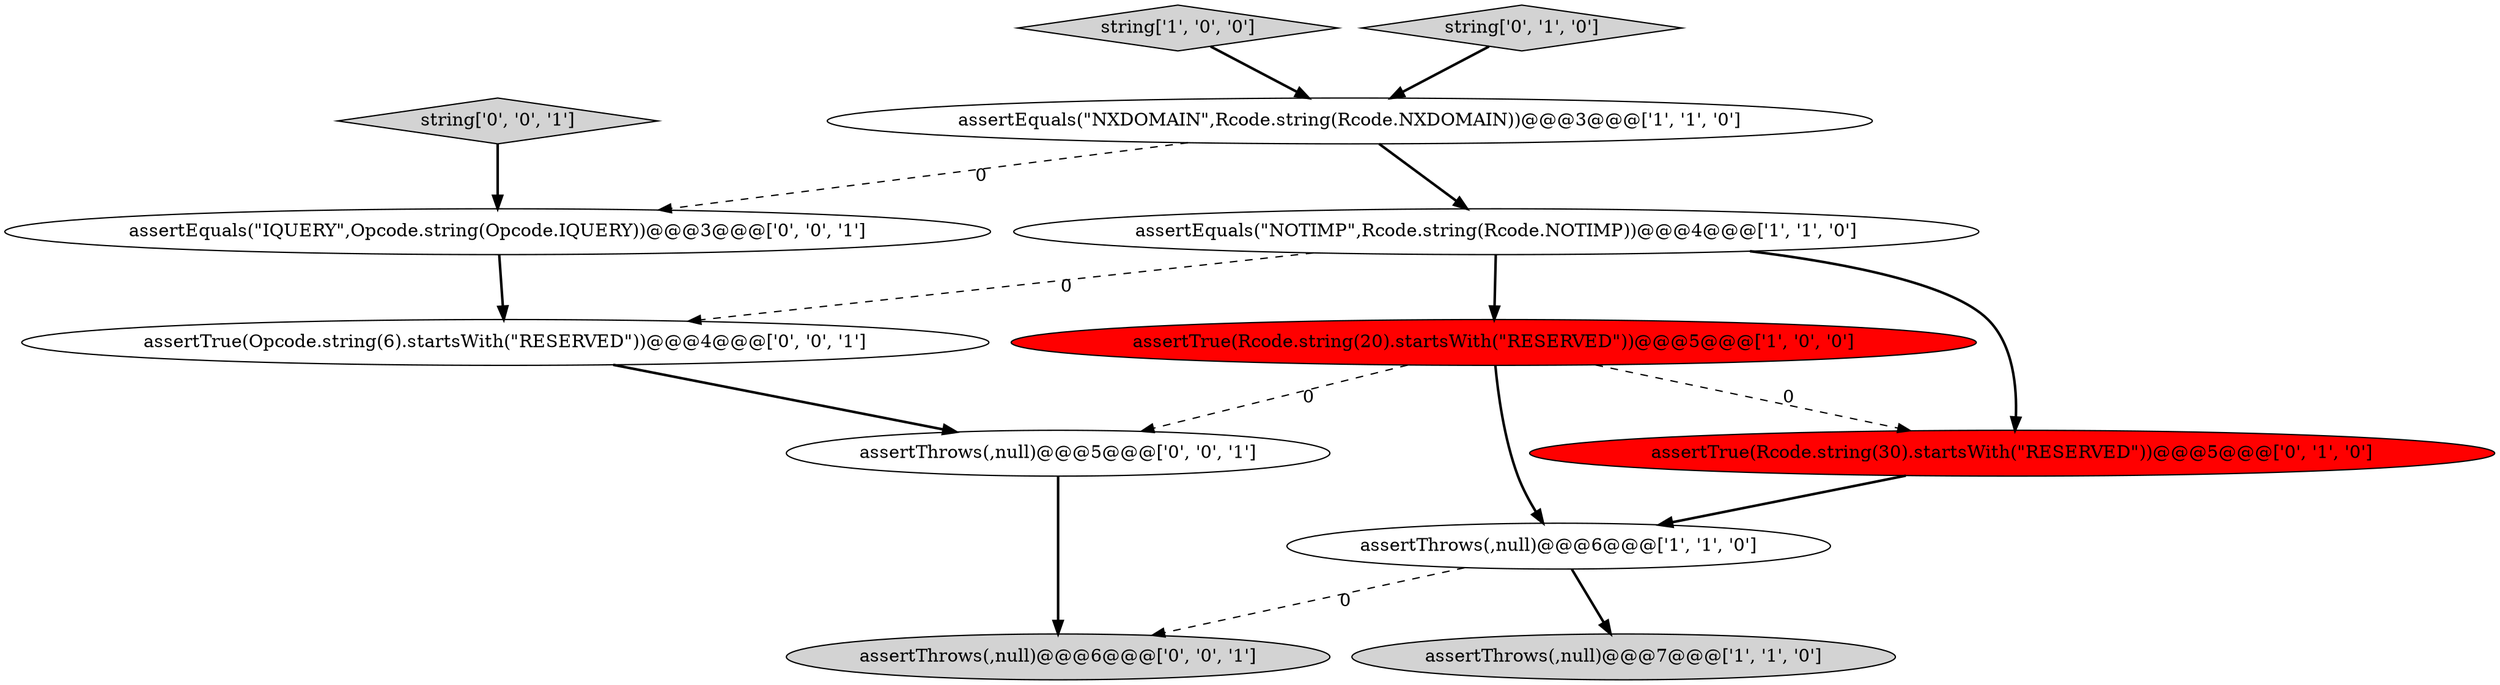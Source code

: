 digraph {
11 [style = filled, label = "assertThrows(,null)@@@6@@@['0', '0', '1']", fillcolor = lightgray, shape = ellipse image = "AAA0AAABBB3BBB"];
12 [style = filled, label = "string['0', '0', '1']", fillcolor = lightgray, shape = diamond image = "AAA0AAABBB3BBB"];
5 [style = filled, label = "string['1', '0', '0']", fillcolor = lightgray, shape = diamond image = "AAA0AAABBB1BBB"];
2 [style = filled, label = "assertEquals(\"NXDOMAIN\",Rcode.string(Rcode.NXDOMAIN))@@@3@@@['1', '1', '0']", fillcolor = white, shape = ellipse image = "AAA0AAABBB1BBB"];
7 [style = filled, label = "string['0', '1', '0']", fillcolor = lightgray, shape = diamond image = "AAA0AAABBB2BBB"];
1 [style = filled, label = "assertEquals(\"NOTIMP\",Rcode.string(Rcode.NOTIMP))@@@4@@@['1', '1', '0']", fillcolor = white, shape = ellipse image = "AAA0AAABBB1BBB"];
9 [style = filled, label = "assertThrows(,null)@@@5@@@['0', '0', '1']", fillcolor = white, shape = ellipse image = "AAA0AAABBB3BBB"];
4 [style = filled, label = "assertThrows(,null)@@@7@@@['1', '1', '0']", fillcolor = lightgray, shape = ellipse image = "AAA0AAABBB1BBB"];
10 [style = filled, label = "assertEquals(\"IQUERY\",Opcode.string(Opcode.IQUERY))@@@3@@@['0', '0', '1']", fillcolor = white, shape = ellipse image = "AAA0AAABBB3BBB"];
6 [style = filled, label = "assertTrue(Rcode.string(30).startsWith(\"RESERVED\"))@@@5@@@['0', '1', '0']", fillcolor = red, shape = ellipse image = "AAA1AAABBB2BBB"];
8 [style = filled, label = "assertTrue(Opcode.string(6).startsWith(\"RESERVED\"))@@@4@@@['0', '0', '1']", fillcolor = white, shape = ellipse image = "AAA0AAABBB3BBB"];
0 [style = filled, label = "assertThrows(,null)@@@6@@@['1', '1', '0']", fillcolor = white, shape = ellipse image = "AAA0AAABBB1BBB"];
3 [style = filled, label = "assertTrue(Rcode.string(20).startsWith(\"RESERVED\"))@@@5@@@['1', '0', '0']", fillcolor = red, shape = ellipse image = "AAA1AAABBB1BBB"];
1->3 [style = bold, label=""];
1->8 [style = dashed, label="0"];
5->2 [style = bold, label=""];
12->10 [style = bold, label=""];
1->6 [style = bold, label=""];
6->0 [style = bold, label=""];
3->6 [style = dashed, label="0"];
0->11 [style = dashed, label="0"];
9->11 [style = bold, label=""];
10->8 [style = bold, label=""];
3->9 [style = dashed, label="0"];
0->4 [style = bold, label=""];
7->2 [style = bold, label=""];
2->1 [style = bold, label=""];
3->0 [style = bold, label=""];
2->10 [style = dashed, label="0"];
8->9 [style = bold, label=""];
}
